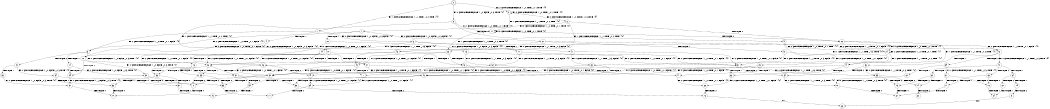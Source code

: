 digraph BCG {
size = "7, 10.5";
center = TRUE;
node [shape = circle];
0 [peripheries = 2];
0 -> 1 [label = "EX !1 !ATOMIC_EXCH_BRANCH (1, +1, TRUE, +0, 2, TRUE) !{0}"];
0 -> 2 [label = "EX !2 !ATOMIC_EXCH_BRANCH (1, +0, TRUE, +0, 1, TRUE) !{0}"];
0 -> 3 [label = "EX !0 !ATOMIC_EXCH_BRANCH (1, +0, FALSE, +0, 3, TRUE) !{0}"];
1 -> 4 [label = "TERMINATE !1"];
1 -> 5 [label = "EX !2 !ATOMIC_EXCH_BRANCH (1, +0, TRUE, +0, 1, FALSE) !{0}"];
1 -> 6 [label = "EX !0 !ATOMIC_EXCH_BRANCH (1, +0, FALSE, +0, 3, FALSE) !{0}"];
2 -> 7 [label = "EX !1 !ATOMIC_EXCH_BRANCH (1, +1, TRUE, +0, 2, TRUE) !{0}"];
2 -> 8 [label = "EX !0 !ATOMIC_EXCH_BRANCH (1, +0, FALSE, +0, 3, TRUE) !{0}"];
2 -> 2 [label = "EX !2 !ATOMIC_EXCH_BRANCH (1, +0, TRUE, +0, 1, TRUE) !{0}"];
3 -> 9 [label = "TERMINATE !0"];
3 -> 10 [label = "EX !1 !ATOMIC_EXCH_BRANCH (1, +1, TRUE, +0, 2, TRUE) !{0}"];
3 -> 11 [label = "EX !2 !ATOMIC_EXCH_BRANCH (1, +0, TRUE, +0, 1, TRUE) !{0}"];
4 -> 12 [label = "EX !2 !ATOMIC_EXCH_BRANCH (1, +0, TRUE, +0, 1, FALSE) !{0}"];
4 -> 13 [label = "EX !0 !ATOMIC_EXCH_BRANCH (1, +0, FALSE, +0, 3, FALSE) !{0}"];
5 -> 14 [label = "TERMINATE !1"];
5 -> 15 [label = "TERMINATE !2"];
5 -> 16 [label = "EX !0 !ATOMIC_EXCH_BRANCH (1, +0, FALSE, +0, 3, TRUE) !{0}"];
6 -> 17 [label = "TERMINATE !1"];
6 -> 18 [label = "EX !2 !ATOMIC_EXCH_BRANCH (1, +0, TRUE, +0, 1, FALSE) !{0}"];
6 -> 19 [label = "EX !0 !ATOMIC_EXCH_BRANCH (1, +1, TRUE, +0, 3, FALSE) !{0}"];
7 -> 20 [label = "TERMINATE !1"];
7 -> 21 [label = "EX !0 !ATOMIC_EXCH_BRANCH (1, +0, FALSE, +0, 3, FALSE) !{0}"];
7 -> 5 [label = "EX !2 !ATOMIC_EXCH_BRANCH (1, +0, TRUE, +0, 1, FALSE) !{0}"];
8 -> 22 [label = "TERMINATE !0"];
8 -> 23 [label = "EX !1 !ATOMIC_EXCH_BRANCH (1, +1, TRUE, +0, 2, TRUE) !{0}"];
8 -> 11 [label = "EX !2 !ATOMIC_EXCH_BRANCH (1, +0, TRUE, +0, 1, TRUE) !{0}"];
9 -> 24 [label = "EX !2 !ATOMIC_EXCH_BRANCH (1, +0, TRUE, +0, 1, TRUE) !{1}"];
9 -> 25 [label = "EX !1 !ATOMIC_EXCH_BRANCH (1, +1, TRUE, +0, 2, TRUE) !{1}"];
10 -> 26 [label = "TERMINATE !1"];
10 -> 27 [label = "TERMINATE !0"];
10 -> 28 [label = "EX !2 !ATOMIC_EXCH_BRANCH (1, +0, TRUE, +0, 1, FALSE) !{0}"];
11 -> 22 [label = "TERMINATE !0"];
11 -> 23 [label = "EX !1 !ATOMIC_EXCH_BRANCH (1, +1, TRUE, +0, 2, TRUE) !{0}"];
11 -> 11 [label = "EX !2 !ATOMIC_EXCH_BRANCH (1, +0, TRUE, +0, 1, TRUE) !{0}"];
12 -> 29 [label = "TERMINATE !2"];
12 -> 30 [label = "EX !0 !ATOMIC_EXCH_BRANCH (1, +0, FALSE, +0, 3, TRUE) !{0}"];
13 -> 31 [label = "EX !2 !ATOMIC_EXCH_BRANCH (1, +0, TRUE, +0, 1, FALSE) !{0}"];
13 -> 32 [label = "EX !0 !ATOMIC_EXCH_BRANCH (1, +1, TRUE, +0, 3, FALSE) !{0}"];
14 -> 29 [label = "TERMINATE !2"];
14 -> 30 [label = "EX !0 !ATOMIC_EXCH_BRANCH (1, +0, FALSE, +0, 3, TRUE) !{0}"];
15 -> 33 [label = "TERMINATE !1"];
15 -> 34 [label = "EX !0 !ATOMIC_EXCH_BRANCH (1, +0, FALSE, +0, 3, TRUE) !{0}"];
16 -> 35 [label = "TERMINATE !1"];
16 -> 36 [label = "TERMINATE !2"];
16 -> 37 [label = "TERMINATE !0"];
17 -> 31 [label = "EX !2 !ATOMIC_EXCH_BRANCH (1, +0, TRUE, +0, 1, FALSE) !{0}"];
17 -> 32 [label = "EX !0 !ATOMIC_EXCH_BRANCH (1, +1, TRUE, +0, 3, FALSE) !{0}"];
18 -> 38 [label = "TERMINATE !1"];
18 -> 39 [label = "TERMINATE !2"];
18 -> 40 [label = "EX !0 !ATOMIC_EXCH_BRANCH (1, +1, TRUE, +0, 3, TRUE) !{0}"];
19 -> 26 [label = "TERMINATE !1"];
19 -> 27 [label = "TERMINATE !0"];
19 -> 28 [label = "EX !2 !ATOMIC_EXCH_BRANCH (1, +0, TRUE, +0, 1, FALSE) !{0}"];
20 -> 41 [label = "EX !0 !ATOMIC_EXCH_BRANCH (1, +0, FALSE, +0, 3, FALSE) !{0}"];
20 -> 12 [label = "EX !2 !ATOMIC_EXCH_BRANCH (1, +0, TRUE, +0, 1, FALSE) !{0}"];
21 -> 42 [label = "TERMINATE !1"];
21 -> 18 [label = "EX !2 !ATOMIC_EXCH_BRANCH (1, +0, TRUE, +0, 1, FALSE) !{0}"];
21 -> 43 [label = "EX !0 !ATOMIC_EXCH_BRANCH (1, +1, TRUE, +0, 3, FALSE) !{0}"];
22 -> 44 [label = "EX !1 !ATOMIC_EXCH_BRANCH (1, +1, TRUE, +0, 2, TRUE) !{1}"];
22 -> 24 [label = "EX !2 !ATOMIC_EXCH_BRANCH (1, +0, TRUE, +0, 1, TRUE) !{1}"];
23 -> 45 [label = "TERMINATE !1"];
23 -> 46 [label = "TERMINATE !0"];
23 -> 28 [label = "EX !2 !ATOMIC_EXCH_BRANCH (1, +0, TRUE, +0, 1, FALSE) !{0}"];
24 -> 44 [label = "EX !1 !ATOMIC_EXCH_BRANCH (1, +1, TRUE, +0, 2, TRUE) !{1}"];
24 -> 24 [label = "EX !2 !ATOMIC_EXCH_BRANCH (1, +0, TRUE, +0, 1, TRUE) !{1}"];
25 -> 47 [label = "TERMINATE !1"];
25 -> 48 [label = "EX !2 !ATOMIC_EXCH_BRANCH (1, +0, TRUE, +0, 1, FALSE) !{1}"];
26 -> 49 [label = "TERMINATE !0"];
26 -> 50 [label = "EX !2 !ATOMIC_EXCH_BRANCH (1, +0, TRUE, +0, 1, FALSE) !{0}"];
27 -> 47 [label = "TERMINATE !1"];
27 -> 48 [label = "EX !2 !ATOMIC_EXCH_BRANCH (1, +0, TRUE, +0, 1, FALSE) !{1}"];
28 -> 35 [label = "TERMINATE !1"];
28 -> 36 [label = "TERMINATE !2"];
28 -> 37 [label = "TERMINATE !0"];
29 -> 51 [label = "EX !0 !ATOMIC_EXCH_BRANCH (1, +0, FALSE, +0, 3, TRUE) !{0}"];
30 -> 52 [label = "TERMINATE !2"];
30 -> 53 [label = "TERMINATE !0"];
31 -> 54 [label = "TERMINATE !2"];
31 -> 55 [label = "EX !0 !ATOMIC_EXCH_BRANCH (1, +1, TRUE, +0, 3, TRUE) !{0}"];
32 -> 49 [label = "TERMINATE !0"];
32 -> 50 [label = "EX !2 !ATOMIC_EXCH_BRANCH (1, +0, TRUE, +0, 1, FALSE) !{0}"];
33 -> 51 [label = "EX !0 !ATOMIC_EXCH_BRANCH (1, +0, FALSE, +0, 3, TRUE) !{0}"];
34 -> 56 [label = "TERMINATE !1"];
34 -> 57 [label = "TERMINATE !0"];
35 -> 52 [label = "TERMINATE !2"];
35 -> 53 [label = "TERMINATE !0"];
36 -> 56 [label = "TERMINATE !1"];
36 -> 57 [label = "TERMINATE !0"];
37 -> 58 [label = "TERMINATE !1"];
37 -> 59 [label = "TERMINATE !2"];
38 -> 54 [label = "TERMINATE !2"];
38 -> 55 [label = "EX !0 !ATOMIC_EXCH_BRANCH (1, +1, TRUE, +0, 3, TRUE) !{0}"];
39 -> 60 [label = "TERMINATE !1"];
39 -> 61 [label = "EX !0 !ATOMIC_EXCH_BRANCH (1, +1, TRUE, +0, 3, TRUE) !{0}"];
40 -> 62 [label = "TERMINATE !1"];
40 -> 63 [label = "TERMINATE !2"];
40 -> 64 [label = "TERMINATE !0"];
41 -> 31 [label = "EX !2 !ATOMIC_EXCH_BRANCH (1, +0, TRUE, +0, 1, FALSE) !{0}"];
41 -> 65 [label = "EX !0 !ATOMIC_EXCH_BRANCH (1, +1, TRUE, +0, 3, FALSE) !{0}"];
42 -> 31 [label = "EX !2 !ATOMIC_EXCH_BRANCH (1, +0, TRUE, +0, 1, FALSE) !{0}"];
42 -> 65 [label = "EX !0 !ATOMIC_EXCH_BRANCH (1, +1, TRUE, +0, 3, FALSE) !{0}"];
43 -> 45 [label = "TERMINATE !1"];
43 -> 46 [label = "TERMINATE !0"];
43 -> 28 [label = "EX !2 !ATOMIC_EXCH_BRANCH (1, +0, TRUE, +0, 1, FALSE) !{0}"];
44 -> 66 [label = "TERMINATE !1"];
44 -> 48 [label = "EX !2 !ATOMIC_EXCH_BRANCH (1, +0, TRUE, +0, 1, FALSE) !{1}"];
45 -> 67 [label = "TERMINATE !0"];
45 -> 50 [label = "EX !2 !ATOMIC_EXCH_BRANCH (1, +0, TRUE, +0, 1, FALSE) !{0}"];
46 -> 66 [label = "TERMINATE !1"];
46 -> 48 [label = "EX !2 !ATOMIC_EXCH_BRANCH (1, +0, TRUE, +0, 1, FALSE) !{1}"];
47 -> 68 [label = "EX !2 !ATOMIC_EXCH_BRANCH (1, +0, TRUE, +0, 1, FALSE) !{2}"];
48 -> 58 [label = "TERMINATE !1"];
48 -> 59 [label = "TERMINATE !2"];
49 -> 69 [label = "EX !2 !ATOMIC_EXCH_BRANCH (1, +0, TRUE, +0, 1, FALSE) !{1}"];
50 -> 52 [label = "TERMINATE !2"];
50 -> 53 [label = "TERMINATE !0"];
51 -> 70 [label = "TERMINATE !0"];
52 -> 70 [label = "TERMINATE !0"];
53 -> 71 [label = "TERMINATE !2"];
54 -> 72 [label = "EX !0 !ATOMIC_EXCH_BRANCH (1, +1, TRUE, +0, 3, TRUE) !{0}"];
55 -> 73 [label = "TERMINATE !2"];
55 -> 74 [label = "TERMINATE !0"];
56 -> 70 [label = "TERMINATE !0"];
57 -> 75 [label = "TERMINATE !1"];
58 -> 76 [label = "TERMINATE !2"];
59 -> 75 [label = "TERMINATE !1"];
60 -> 72 [label = "EX !0 !ATOMIC_EXCH_BRANCH (1, +1, TRUE, +0, 3, TRUE) !{0}"];
61 -> 77 [label = "TERMINATE !1"];
61 -> 78 [label = "TERMINATE !0"];
62 -> 73 [label = "TERMINATE !2"];
62 -> 74 [label = "TERMINATE !0"];
63 -> 77 [label = "TERMINATE !1"];
63 -> 78 [label = "TERMINATE !0"];
64 -> 79 [label = "TERMINATE !1"];
64 -> 80 [label = "TERMINATE !2"];
65 -> 67 [label = "TERMINATE !0"];
65 -> 50 [label = "EX !2 !ATOMIC_EXCH_BRANCH (1, +0, TRUE, +0, 1, FALSE) !{0}"];
66 -> 68 [label = "EX !2 !ATOMIC_EXCH_BRANCH (1, +0, TRUE, +0, 1, FALSE) !{2}"];
67 -> 69 [label = "EX !2 !ATOMIC_EXCH_BRANCH (1, +0, TRUE, +0, 1, FALSE) !{1}"];
68 -> 76 [label = "TERMINATE !2"];
69 -> 71 [label = "TERMINATE !2"];
72 -> 81 [label = "TERMINATE !0"];
73 -> 81 [label = "TERMINATE !0"];
74 -> 82 [label = "TERMINATE !2"];
76 -> 83 [label = "exit"];
77 -> 81 [label = "TERMINATE !0"];
78 -> 84 [label = "TERMINATE !1"];
79 -> 85 [label = "TERMINATE !2"];
80 -> 84 [label = "TERMINATE !1"];
85 -> 83 [label = "exit"];
}
